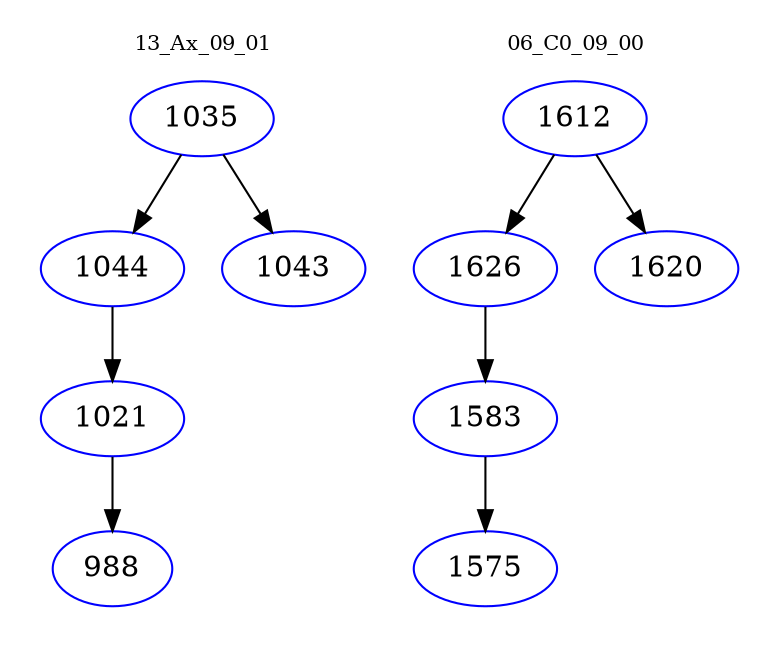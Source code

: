 digraph{
subgraph cluster_0 {
color = white
label = "13_Ax_09_01";
fontsize=10;
T0_1035 [label="1035", color="blue"]
T0_1035 -> T0_1044 [color="black"]
T0_1044 [label="1044", color="blue"]
T0_1044 -> T0_1021 [color="black"]
T0_1021 [label="1021", color="blue"]
T0_1021 -> T0_988 [color="black"]
T0_988 [label="988", color="blue"]
T0_1035 -> T0_1043 [color="black"]
T0_1043 [label="1043", color="blue"]
}
subgraph cluster_1 {
color = white
label = "06_C0_09_00";
fontsize=10;
T1_1612 [label="1612", color="blue"]
T1_1612 -> T1_1626 [color="black"]
T1_1626 [label="1626", color="blue"]
T1_1626 -> T1_1583 [color="black"]
T1_1583 [label="1583", color="blue"]
T1_1583 -> T1_1575 [color="black"]
T1_1575 [label="1575", color="blue"]
T1_1612 -> T1_1620 [color="black"]
T1_1620 [label="1620", color="blue"]
}
}
